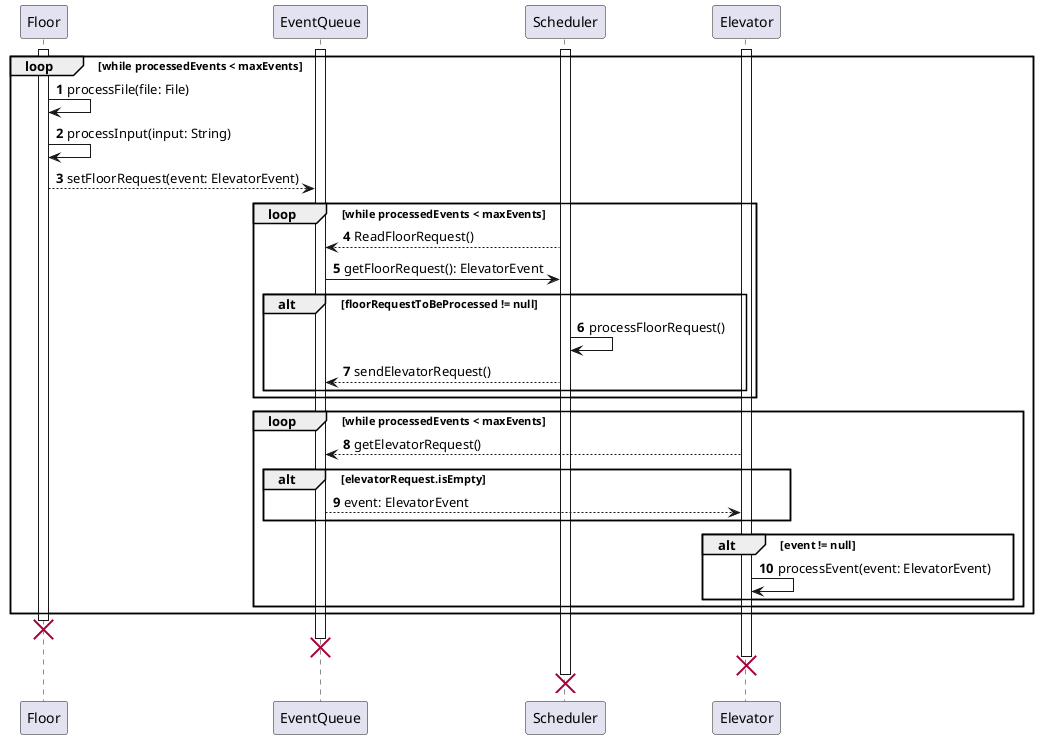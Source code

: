 @startuml
'https://plantuml.com/sequence-diagram

autonumber

activate Floor
activate EventQueue
activate Scheduler
activate Elevator
loop while processedEvents < maxEvents
    Floor -> Floor: processFile(file: File)
    Floor -> Floor: processInput(input: String)
    Floor --> EventQueue: setFloorRequest(event: ElevatorEvent)

    loop while processedEvents < maxEvents
        Scheduler --> EventQueue: ReadFloorRequest()
        EventQueue -> Scheduler: getFloorRequest(): ElevatorEvent
        alt floorRequestToBeProcessed != null
            Scheduler -> Scheduler: processFloorRequest()
            Scheduler --> EventQueue: sendElevatorRequest()
        end
    end

    loop while processedEvents < maxEvents
        Elevator --> EventQueue: getElevatorRequest()
        alt elevatorRequest.isEmpty
            EventQueue --> Elevator: event: ElevatorEvent
        end
        alt event != null
            Elevator -> Elevator: processEvent(event: ElevatorEvent)
        end
    end
end

destroy Floor
destroy EventQueue
destroy Elevator
destroy Scheduler
@enduml